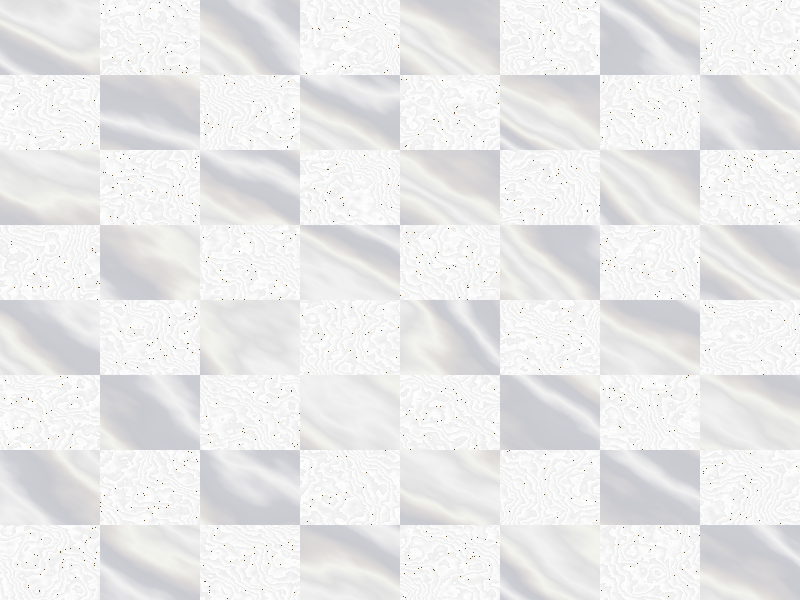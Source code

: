 /*
    othello_board.pov
    Edmund Horner, 13 December 1999
*/

#include "colors.inc"
#include "stones.inc"

camera
{
    location <0,1000000,0>
    look_at <0,0,0>
    right x
    angle 0.000458
}    

#declare Tex = texture
{
    checker
        texture { T_Stone13 finish { phong 0.0 } }
        texture { T_Stone35 finish { phong 0.0 } }

    rotate 90*x
}

#declare Board = union
{
    box { <-4,0,-4>, <4,0.25,4> } 
    texture { Tex }
    //pigment { White }
/*    
    cone { <-4,0,-4>, 0.25, <-4,0.25,-4>, 0 }
    cone { <-4,0,4>, 0.25, <-4,0.25,4>, 0 }
    cone { <4,0,-4>, 0.25, <4,0.25,-4>, 0 }
    cone { <4,0,4>, 0.25, <4,0.25,4>, 0 }
    
    difference
    {
        prism
        {
            conic_sweep
            linear_spline
    
            0, 1
            5,
    
            <-4.5,-4.5>, <-4.5,4.5>,
            <4.5,4.5>, <4.5,-4.5>,
            <-4.5,-4.5>
    
            scale <1,-4.5,1>
            translate <0,4.5,0>
        }
        union
        {
            box { <-4,-0.5,-4>, <4,5,4> }
            
            box { <-4.5,-0.5,-4.5>, <-4,0.5,-4> }
            box { <-4.5,-0.5,4.5>, <-4,0.5,4> }
            box { <4.5,-0.5,-4.5>, <4,0.5,-4> }
            box { <4.5,-0.5,4.5>, <4,0.5,4> }
        }
        
        translate <0,-0.5,0>
    }
    
    texture { T_Stone18 finish { phong 0.0 } }
*/    
}

/*
difference
{
    prism
    {
        conic_sweep
        linear_spline

        0, 1
        5,

        <-4.5,-4.5>, <-4.5,4.5>,
        <4.5,4.5>, <4.5,-4.5>,
        <-4.5,-4.5>

        scale <1,-4.5,1>
        translate <0,4.5,0>
    }
    box
    {
        <-4.5,0.5,-4.5>, <4.5,5,4.5>
    }
    
    translate <4,-0.5,4>

    texture { Tex }
}
*/    

light_source
{
    <0,1000000,0>
    color White*1.75
}

object { Board }

// +W64 +H64 +KFI0 +KFF15 +KI0 +KF0.5
